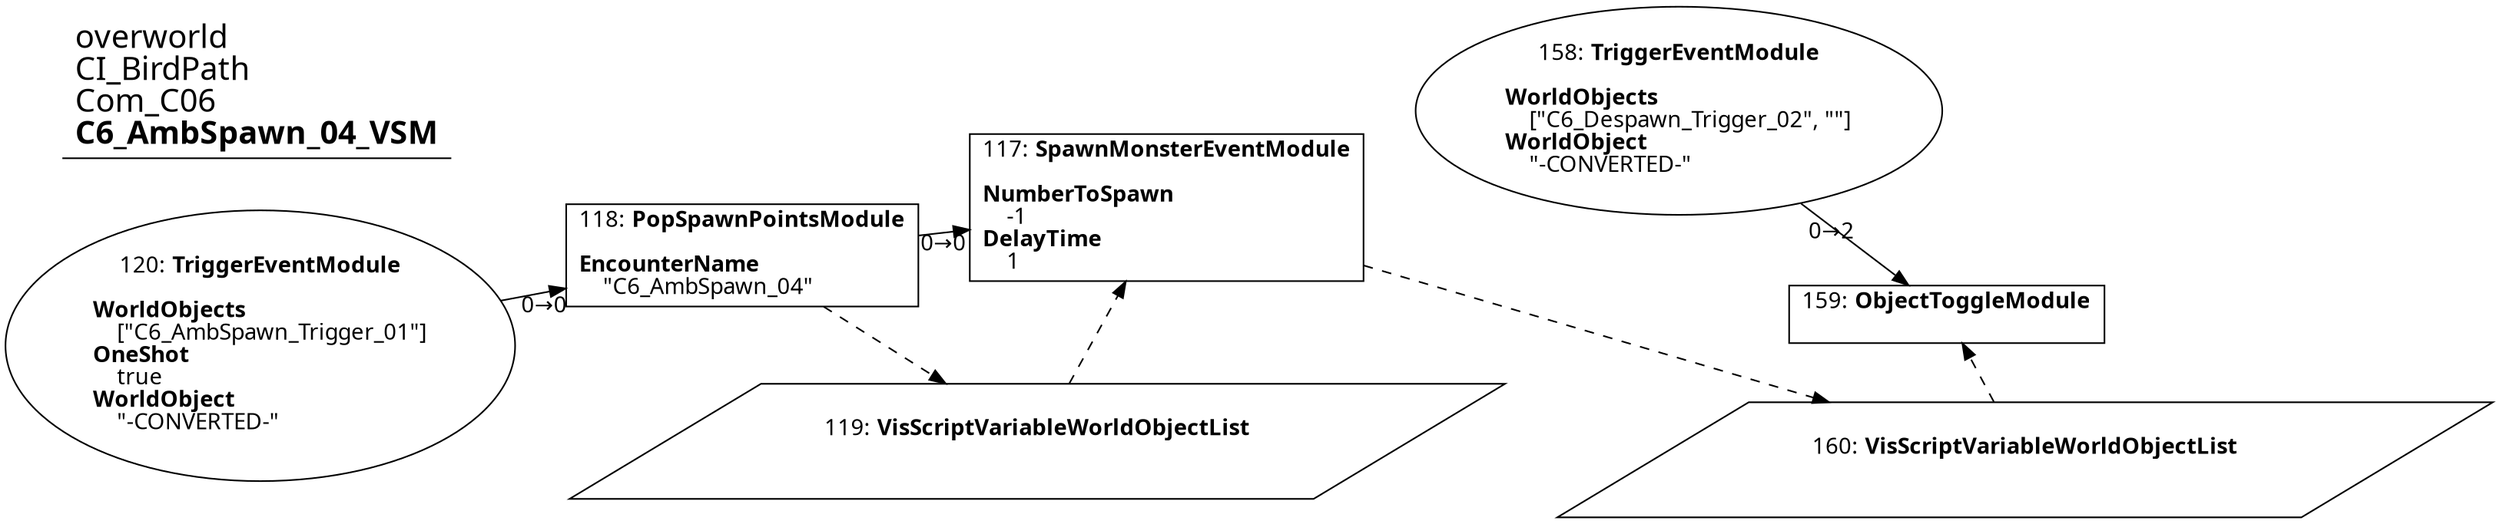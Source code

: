 digraph {
    layout = fdp;
    overlap = prism;
    sep = "+16";
    splines = spline;

    node [ shape = box ];

    graph [ fontname = "Segoe UI" ];
    node [ fontname = "Segoe UI" ];
    edge [ fontname = "Segoe UI" ];

    117 [ label = <117: <b>SpawnMonsterEventModule</b><br/><br/><b>NumberToSpawn</b><br align="left"/>    -1<br align="left"/><b>DelayTime</b><br align="left"/>    1<br align="left"/>> ];
    117 [ pos = "0.47900003,-2.5660002!" ];
    119 -> 117 [ style = dashed ];
    117 -> 160 [ style = dashed ];

    118 [ label = <118: <b>PopSpawnPointsModule</b><br/><br/><b>EncounterName</b><br align="left"/>    &quot;C6_AmbSpawn_04&quot;<br align="left"/>> ];
    118 [ pos = "0.022000002,-2.5660002!" ];
    118 -> 117 [ label = "0→0" ];
    118 -> 119 [ style = dashed ];

    119 [ label = <119: <b>VisScriptVariableWorldObjectList</b><br/><br/>> ];
    119 [ shape = parallelogram ]
    119 [ pos = "0.27600002,-2.686!" ];

    120 [ label = <120: <b>TriggerEventModule</b><br/><br/><b>WorldObjects</b><br align="left"/>    [&quot;C6_AmbSpawn_Trigger_01&quot;]<br align="left"/><b>OneShot</b><br align="left"/>    true<br align="left"/><b>WorldObject</b><br align="left"/>    &quot;-CONVERTED-&quot;<br align="left"/>> ];
    120 [ shape = oval ]
    120 [ pos = "-0.24300002,-2.5660002!" ];
    120 -> 118 [ label = "0→0" ];

    158 [ label = <158: <b>TriggerEventModule</b><br/><br/><b>WorldObjects</b><br align="left"/>    [&quot;C6_Despawn_Trigger_02&quot;, &quot;&quot;]<br align="left"/><b>WorldObject</b><br align="left"/>    &quot;-CONVERTED-&quot;<br align="left"/>> ];
    158 [ shape = oval ]
    158 [ pos = "0.823,-2.489!" ];
    158 -> 159 [ label = "0→2" ];

    159 [ label = <159: <b>ObjectToggleModule</b><br/><br/>> ];
    159 [ pos = "1.1060001,-2.5890002!" ];
    160 -> 159 [ style = dashed ];

    160 [ label = <160: <b>VisScriptVariableWorldObjectList</b><br/><br/>> ];
    160 [ shape = parallelogram ]
    160 [ pos = "0.85300004,-2.778!" ];

    title [ pos = "-0.24400002,-2.4880002!" ];
    title [ shape = underline ];
    title [ label = <<font point-size="20">overworld<br align="left"/>CI_BirdPath<br align="left"/>Com_C06<br align="left"/><b>C6_AmbSpawn_04_VSM</b><br align="left"/></font>> ];
}
